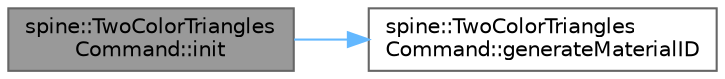 digraph "spine::TwoColorTrianglesCommand::init"
{
 // LATEX_PDF_SIZE
  bgcolor="transparent";
  edge [fontname=Helvetica,fontsize=10,labelfontname=Helvetica,labelfontsize=10];
  node [fontname=Helvetica,fontsize=10,shape=box,height=0.2,width=0.4];
  rankdir="LR";
  Node1 [id="Node000001",label="spine::TwoColorTriangles\lCommand::init",height=0.2,width=0.4,color="gray40", fillcolor="grey60", style="filled", fontcolor="black",tooltip=" "];
  Node1 -> Node2 [id="edge2_Node000001_Node000002",color="steelblue1",style="solid",tooltip=" "];
  Node2 [id="Node000002",label="spine::TwoColorTriangles\lCommand::generateMaterialID",height=0.2,width=0.4,color="grey40", fillcolor="white", style="filled",URL="$classspine_1_1_two_color_triangles_command.html#af31be7695d690323d6b44dc8e997a36a",tooltip=" "];
}
